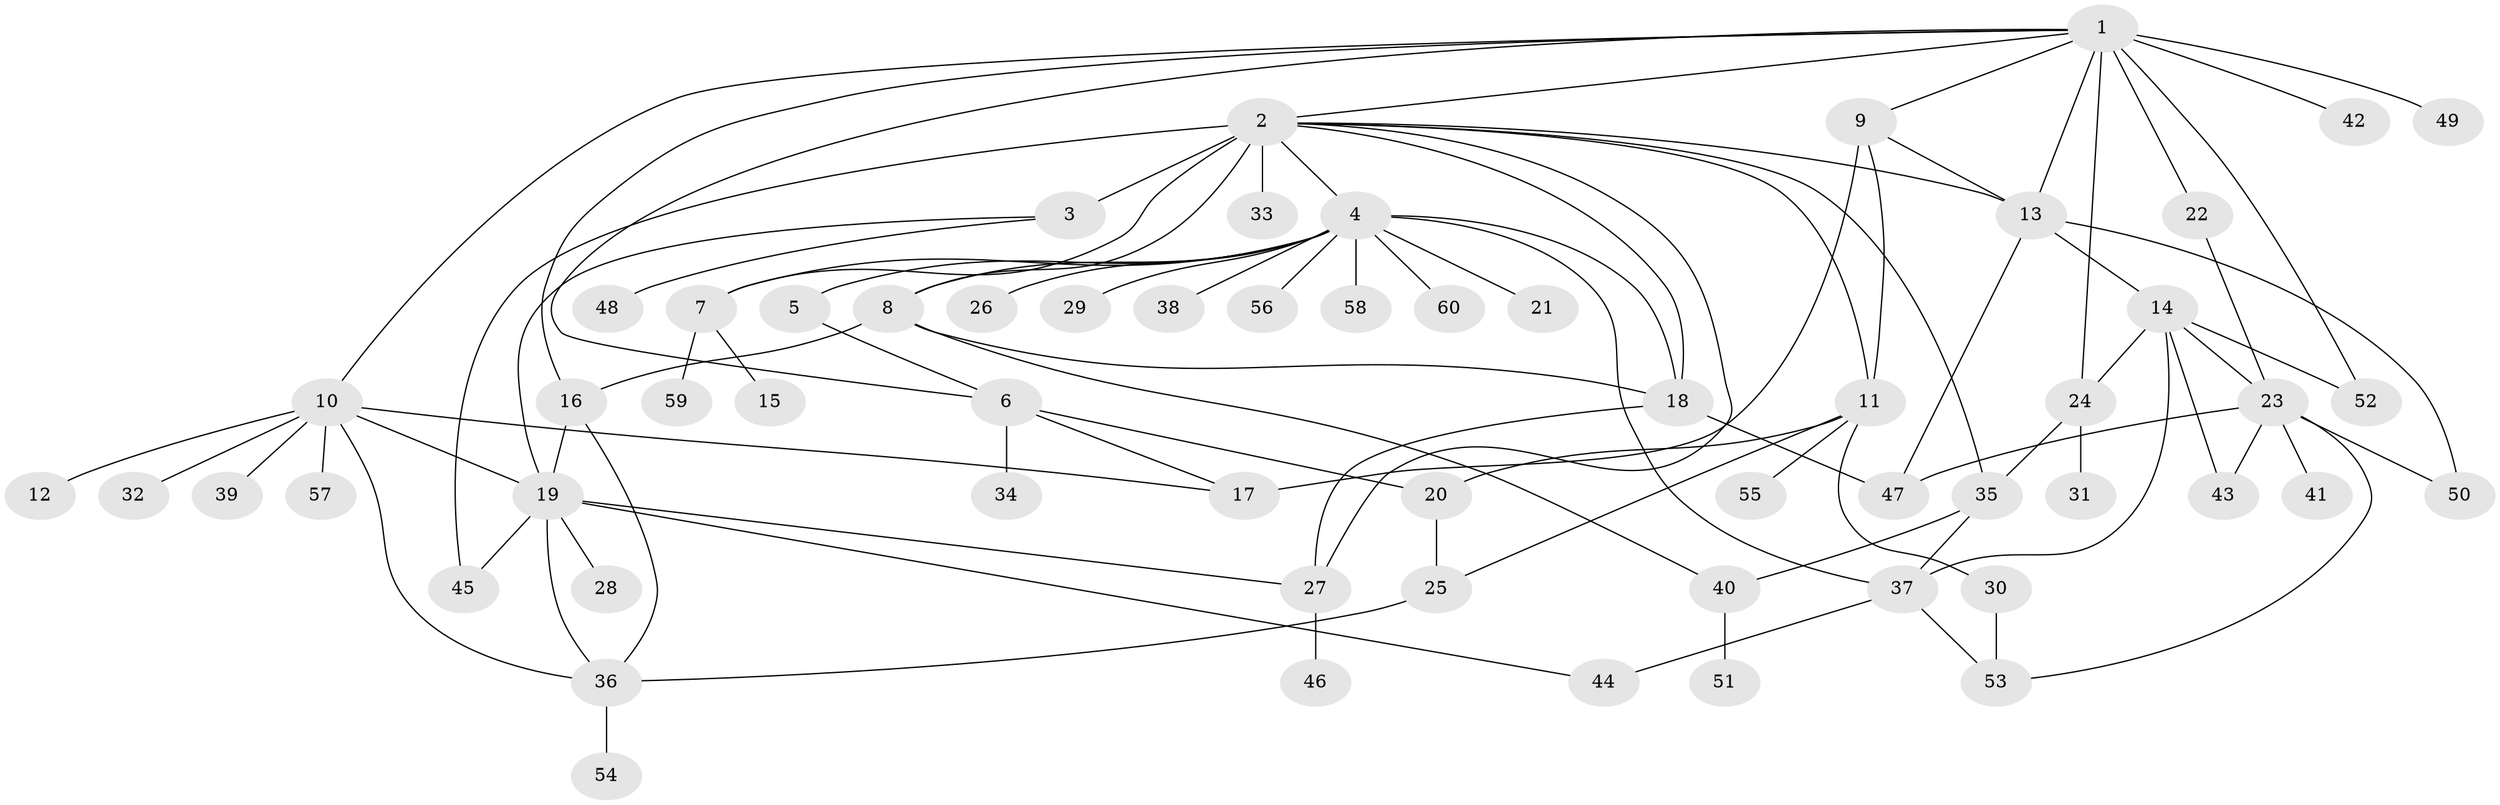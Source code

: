 // original degree distribution, {14: 0.016666666666666666, 23: 0.008333333333333333, 2: 0.23333333333333334, 6: 0.041666666666666664, 5: 0.025, 13: 0.008333333333333333, 7: 0.016666666666666666, 9: 0.016666666666666666, 4: 0.03333333333333333, 1: 0.475, 3: 0.11666666666666667, 8: 0.008333333333333333}
// Generated by graph-tools (version 1.1) at 2025/35/03/09/25 02:35:50]
// undirected, 60 vertices, 94 edges
graph export_dot {
graph [start="1"]
  node [color=gray90,style=filled];
  1;
  2;
  3;
  4;
  5;
  6;
  7;
  8;
  9;
  10;
  11;
  12;
  13;
  14;
  15;
  16;
  17;
  18;
  19;
  20;
  21;
  22;
  23;
  24;
  25;
  26;
  27;
  28;
  29;
  30;
  31;
  32;
  33;
  34;
  35;
  36;
  37;
  38;
  39;
  40;
  41;
  42;
  43;
  44;
  45;
  46;
  47;
  48;
  49;
  50;
  51;
  52;
  53;
  54;
  55;
  56;
  57;
  58;
  59;
  60;
  1 -- 2 [weight=1.0];
  1 -- 6 [weight=1.0];
  1 -- 9 [weight=1.0];
  1 -- 10 [weight=1.0];
  1 -- 13 [weight=1.0];
  1 -- 16 [weight=1.0];
  1 -- 22 [weight=1.0];
  1 -- 24 [weight=1.0];
  1 -- 42 [weight=2.0];
  1 -- 49 [weight=1.0];
  1 -- 52 [weight=2.0];
  2 -- 3 [weight=6.0];
  2 -- 4 [weight=1.0];
  2 -- 7 [weight=1.0];
  2 -- 8 [weight=1.0];
  2 -- 11 [weight=2.0];
  2 -- 13 [weight=1.0];
  2 -- 18 [weight=2.0];
  2 -- 27 [weight=1.0];
  2 -- 33 [weight=1.0];
  2 -- 35 [weight=1.0];
  2 -- 45 [weight=1.0];
  3 -- 19 [weight=1.0];
  3 -- 48 [weight=1.0];
  4 -- 5 [weight=1.0];
  4 -- 7 [weight=1.0];
  4 -- 8 [weight=1.0];
  4 -- 18 [weight=1.0];
  4 -- 21 [weight=1.0];
  4 -- 26 [weight=1.0];
  4 -- 29 [weight=1.0];
  4 -- 37 [weight=1.0];
  4 -- 38 [weight=1.0];
  4 -- 56 [weight=1.0];
  4 -- 58 [weight=1.0];
  4 -- 60 [weight=1.0];
  5 -- 6 [weight=1.0];
  6 -- 17 [weight=1.0];
  6 -- 20 [weight=1.0];
  6 -- 34 [weight=1.0];
  7 -- 15 [weight=1.0];
  7 -- 59 [weight=1.0];
  8 -- 16 [weight=1.0];
  8 -- 18 [weight=7.0];
  8 -- 40 [weight=1.0];
  9 -- 11 [weight=1.0];
  9 -- 13 [weight=1.0];
  9 -- 17 [weight=3.0];
  10 -- 12 [weight=1.0];
  10 -- 17 [weight=1.0];
  10 -- 19 [weight=1.0];
  10 -- 32 [weight=1.0];
  10 -- 36 [weight=1.0];
  10 -- 39 [weight=1.0];
  10 -- 57 [weight=1.0];
  11 -- 20 [weight=1.0];
  11 -- 25 [weight=1.0];
  11 -- 30 [weight=1.0];
  11 -- 55 [weight=1.0];
  13 -- 14 [weight=1.0];
  13 -- 47 [weight=1.0];
  13 -- 50 [weight=1.0];
  14 -- 23 [weight=1.0];
  14 -- 24 [weight=1.0];
  14 -- 37 [weight=1.0];
  14 -- 43 [weight=1.0];
  14 -- 52 [weight=1.0];
  16 -- 19 [weight=1.0];
  16 -- 36 [weight=1.0];
  18 -- 27 [weight=1.0];
  18 -- 47 [weight=1.0];
  19 -- 27 [weight=1.0];
  19 -- 28 [weight=1.0];
  19 -- 36 [weight=1.0];
  19 -- 44 [weight=1.0];
  19 -- 45 [weight=1.0];
  20 -- 25 [weight=2.0];
  22 -- 23 [weight=1.0];
  23 -- 41 [weight=1.0];
  23 -- 43 [weight=1.0];
  23 -- 47 [weight=2.0];
  23 -- 50 [weight=1.0];
  23 -- 53 [weight=1.0];
  24 -- 31 [weight=1.0];
  24 -- 35 [weight=1.0];
  25 -- 36 [weight=1.0];
  27 -- 46 [weight=1.0];
  30 -- 53 [weight=2.0];
  35 -- 37 [weight=1.0];
  35 -- 40 [weight=1.0];
  36 -- 54 [weight=1.0];
  37 -- 44 [weight=1.0];
  37 -- 53 [weight=1.0];
  40 -- 51 [weight=1.0];
}
